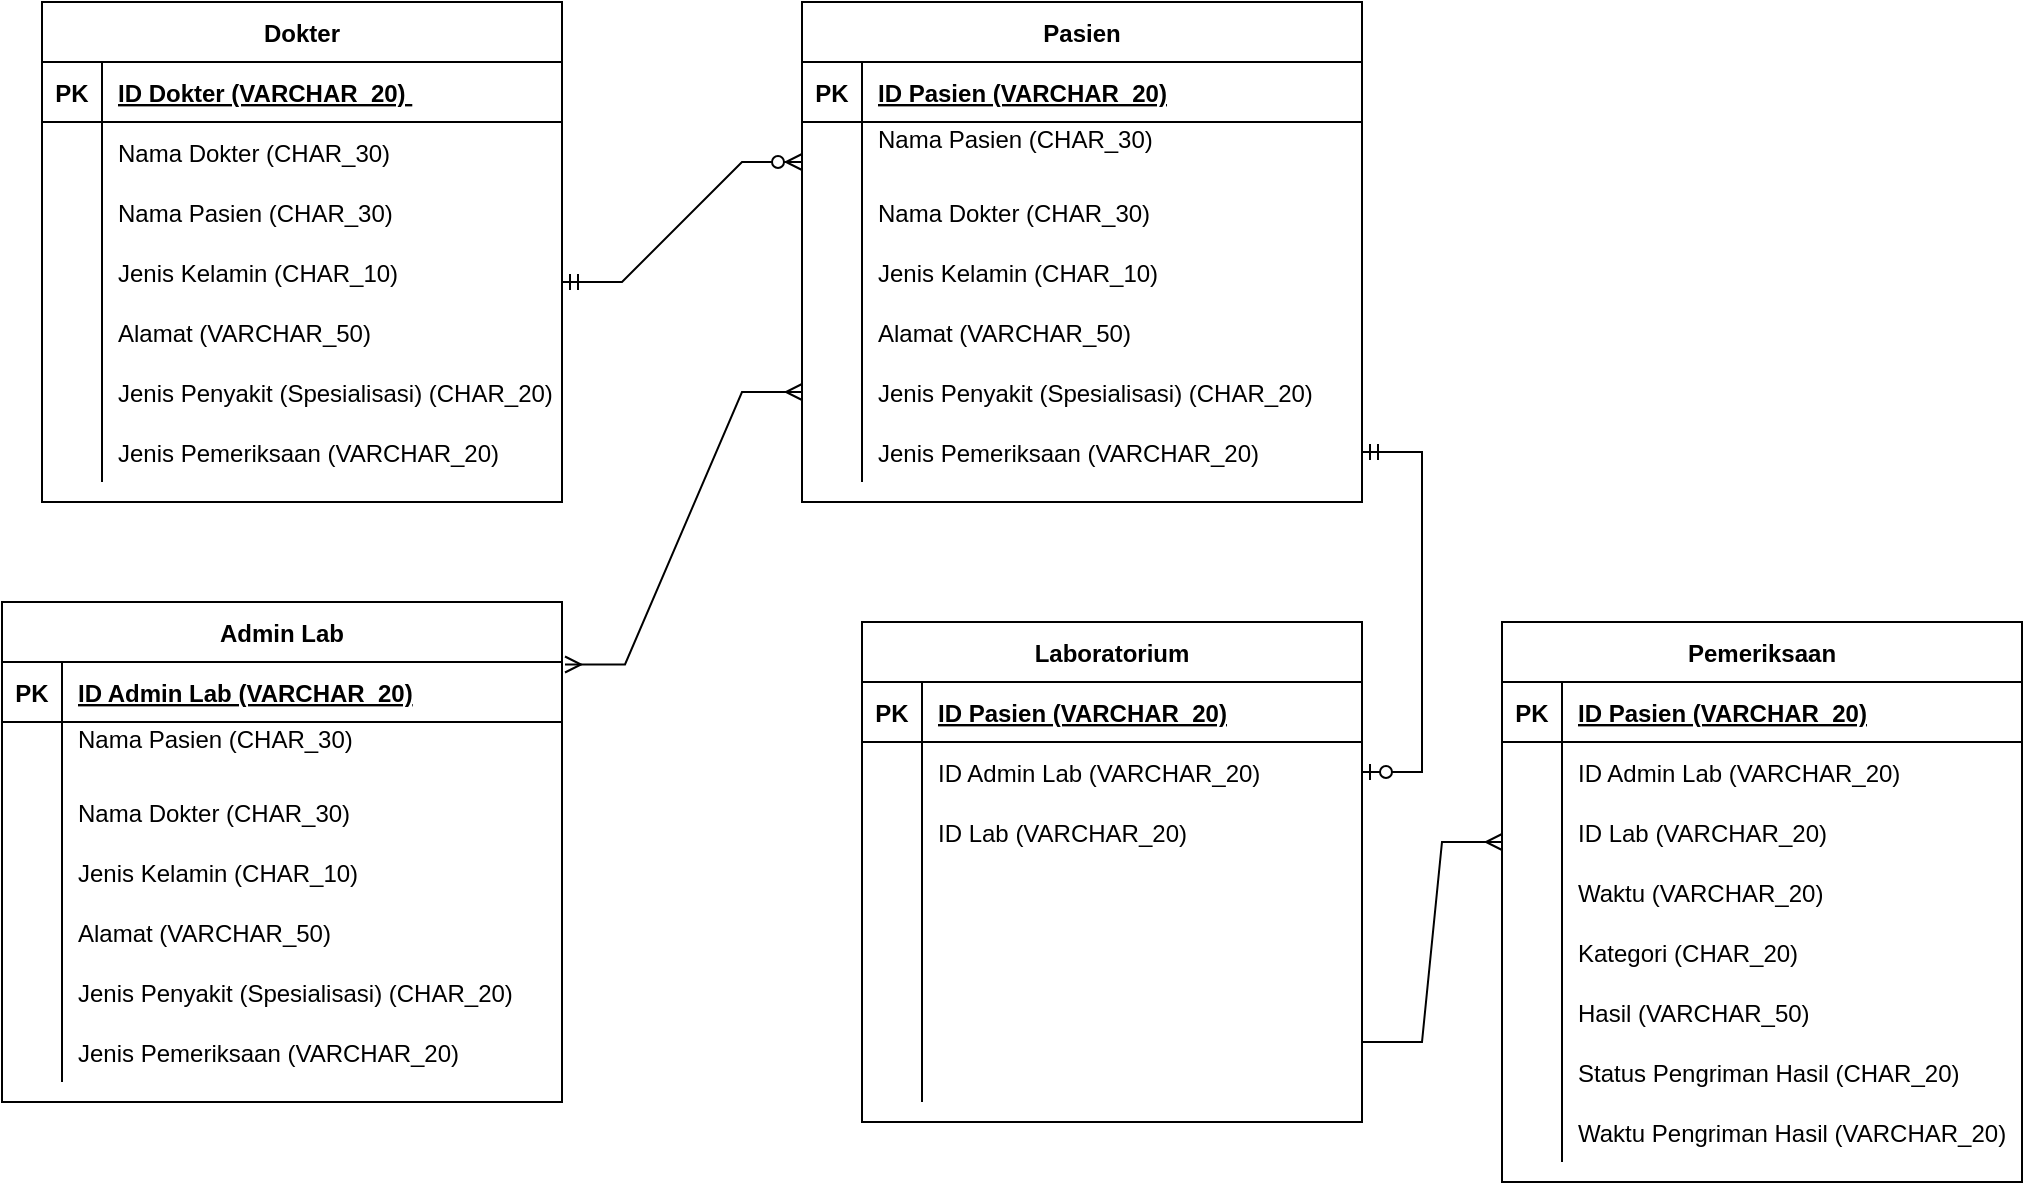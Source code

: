 <mxfile version="17.4.5" type="github">
  <diagram id="R2lEEEUBdFMjLlhIrx00" name="Page-1">
    <mxGraphModel dx="1021" dy="529" grid="1" gridSize="10" guides="1" tooltips="1" connect="1" arrows="1" fold="1" page="1" pageScale="1" pageWidth="850" pageHeight="1100" math="0" shadow="0" extFonts="Permanent Marker^https://fonts.googleapis.com/css?family=Permanent+Marker">
      <root>
        <mxCell id="0" />
        <mxCell id="1" parent="0" />
        <mxCell id="VCbBXZBnGZ6bgR9GCgT--1" value=" Pasien" style="shape=table;startSize=30;container=1;collapsible=1;childLayout=tableLayout;fixedRows=1;rowLines=0;fontStyle=1;align=center;resizeLast=1;" parent="1" vertex="1">
          <mxGeometry x="430" y="50" width="280" height="250" as="geometry" />
        </mxCell>
        <mxCell id="VCbBXZBnGZ6bgR9GCgT--2" value="" style="shape=partialRectangle;collapsible=0;dropTarget=0;pointerEvents=0;fillColor=none;points=[[0,0.5],[1,0.5]];portConstraint=eastwest;top=0;left=0;right=0;bottom=1;" parent="VCbBXZBnGZ6bgR9GCgT--1" vertex="1">
          <mxGeometry y="30" width="280" height="30" as="geometry" />
        </mxCell>
        <mxCell id="VCbBXZBnGZ6bgR9GCgT--3" value="PK" style="shape=partialRectangle;overflow=hidden;connectable=0;fillColor=none;top=0;left=0;bottom=0;right=0;fontStyle=1;" parent="VCbBXZBnGZ6bgR9GCgT--2" vertex="1">
          <mxGeometry width="30" height="30" as="geometry">
            <mxRectangle width="30" height="30" as="alternateBounds" />
          </mxGeometry>
        </mxCell>
        <mxCell id="VCbBXZBnGZ6bgR9GCgT--4" value="ID Pasien (VARCHAR_20)" style="shape=partialRectangle;overflow=hidden;connectable=0;fillColor=none;top=0;left=0;bottom=0;right=0;align=left;spacingLeft=6;fontStyle=5;" parent="VCbBXZBnGZ6bgR9GCgT--2" vertex="1">
          <mxGeometry x="30" width="250" height="30" as="geometry">
            <mxRectangle width="250" height="30" as="alternateBounds" />
          </mxGeometry>
        </mxCell>
        <mxCell id="VCbBXZBnGZ6bgR9GCgT--5" value="" style="shape=partialRectangle;collapsible=0;dropTarget=0;pointerEvents=0;fillColor=none;points=[[0,0.5],[1,0.5]];portConstraint=eastwest;top=0;left=0;right=0;bottom=0;" parent="VCbBXZBnGZ6bgR9GCgT--1" vertex="1">
          <mxGeometry y="60" width="280" height="30" as="geometry" />
        </mxCell>
        <mxCell id="VCbBXZBnGZ6bgR9GCgT--6" value="" style="shape=partialRectangle;overflow=hidden;connectable=0;fillColor=none;top=0;left=0;bottom=0;right=0;" parent="VCbBXZBnGZ6bgR9GCgT--5" vertex="1">
          <mxGeometry width="30" height="30" as="geometry">
            <mxRectangle width="30" height="30" as="alternateBounds" />
          </mxGeometry>
        </mxCell>
        <mxCell id="VCbBXZBnGZ6bgR9GCgT--7" value="Nama Pasien (CHAR_30)&#xa;  " style="shape=partialRectangle;overflow=hidden;connectable=0;fillColor=none;top=0;left=0;bottom=0;right=0;align=left;spacingLeft=6;" parent="VCbBXZBnGZ6bgR9GCgT--5" vertex="1">
          <mxGeometry x="30" width="250" height="30" as="geometry">
            <mxRectangle width="250" height="30" as="alternateBounds" />
          </mxGeometry>
        </mxCell>
        <mxCell id="VCbBXZBnGZ6bgR9GCgT--8" value="" style="shape=partialRectangle;collapsible=0;dropTarget=0;pointerEvents=0;fillColor=none;points=[[0,0.5],[1,0.5]];portConstraint=eastwest;top=0;left=0;right=0;bottom=0;" parent="VCbBXZBnGZ6bgR9GCgT--1" vertex="1">
          <mxGeometry y="90" width="280" height="30" as="geometry" />
        </mxCell>
        <mxCell id="VCbBXZBnGZ6bgR9GCgT--9" value="" style="shape=partialRectangle;overflow=hidden;connectable=0;fillColor=none;top=0;left=0;bottom=0;right=0;" parent="VCbBXZBnGZ6bgR9GCgT--8" vertex="1">
          <mxGeometry width="30" height="30" as="geometry">
            <mxRectangle width="30" height="30" as="alternateBounds" />
          </mxGeometry>
        </mxCell>
        <mxCell id="VCbBXZBnGZ6bgR9GCgT--10" value="Nama Dokter (CHAR_30)" style="shape=partialRectangle;overflow=hidden;connectable=0;fillColor=none;top=0;left=0;bottom=0;right=0;align=left;spacingLeft=6;" parent="VCbBXZBnGZ6bgR9GCgT--8" vertex="1">
          <mxGeometry x="30" width="250" height="30" as="geometry">
            <mxRectangle width="250" height="30" as="alternateBounds" />
          </mxGeometry>
        </mxCell>
        <mxCell id="VCbBXZBnGZ6bgR9GCgT--11" value="" style="shape=partialRectangle;collapsible=0;dropTarget=0;pointerEvents=0;fillColor=none;points=[[0,0.5],[1,0.5]];portConstraint=eastwest;top=0;left=0;right=0;bottom=0;" parent="VCbBXZBnGZ6bgR9GCgT--1" vertex="1">
          <mxGeometry y="120" width="280" height="30" as="geometry" />
        </mxCell>
        <mxCell id="VCbBXZBnGZ6bgR9GCgT--12" value="" style="shape=partialRectangle;overflow=hidden;connectable=0;fillColor=none;top=0;left=0;bottom=0;right=0;" parent="VCbBXZBnGZ6bgR9GCgT--11" vertex="1">
          <mxGeometry width="30" height="30" as="geometry">
            <mxRectangle width="30" height="30" as="alternateBounds" />
          </mxGeometry>
        </mxCell>
        <mxCell id="VCbBXZBnGZ6bgR9GCgT--13" value="Jenis Kelamin (CHAR_10)" style="shape=partialRectangle;overflow=hidden;connectable=0;fillColor=none;top=0;left=0;bottom=0;right=0;align=left;spacingLeft=6;" parent="VCbBXZBnGZ6bgR9GCgT--11" vertex="1">
          <mxGeometry x="30" width="250" height="30" as="geometry">
            <mxRectangle width="250" height="30" as="alternateBounds" />
          </mxGeometry>
        </mxCell>
        <mxCell id="VCbBXZBnGZ6bgR9GCgT--14" value="" style="shape=partialRectangle;collapsible=0;dropTarget=0;pointerEvents=0;fillColor=none;points=[[0,0.5],[1,0.5]];portConstraint=eastwest;top=0;left=0;right=0;bottom=0;" parent="VCbBXZBnGZ6bgR9GCgT--1" vertex="1">
          <mxGeometry y="150" width="280" height="30" as="geometry" />
        </mxCell>
        <mxCell id="VCbBXZBnGZ6bgR9GCgT--15" value="" style="shape=partialRectangle;overflow=hidden;connectable=0;fillColor=none;top=0;left=0;bottom=0;right=0;" parent="VCbBXZBnGZ6bgR9GCgT--14" vertex="1">
          <mxGeometry width="30" height="30" as="geometry">
            <mxRectangle width="30" height="30" as="alternateBounds" />
          </mxGeometry>
        </mxCell>
        <mxCell id="VCbBXZBnGZ6bgR9GCgT--16" value=" Alamat (VARCHAR_50)" style="shape=partialRectangle;overflow=hidden;connectable=0;fillColor=none;top=0;left=0;bottom=0;right=0;align=left;spacingLeft=6;" parent="VCbBXZBnGZ6bgR9GCgT--14" vertex="1">
          <mxGeometry x="30" width="250" height="30" as="geometry">
            <mxRectangle width="250" height="30" as="alternateBounds" />
          </mxGeometry>
        </mxCell>
        <mxCell id="VCbBXZBnGZ6bgR9GCgT--17" value="" style="shape=partialRectangle;collapsible=0;dropTarget=0;pointerEvents=0;fillColor=none;points=[[0,0.5],[1,0.5]];portConstraint=eastwest;top=0;left=0;right=0;bottom=0;" parent="VCbBXZBnGZ6bgR9GCgT--1" vertex="1">
          <mxGeometry y="180" width="280" height="30" as="geometry" />
        </mxCell>
        <mxCell id="VCbBXZBnGZ6bgR9GCgT--18" value="" style="shape=partialRectangle;overflow=hidden;connectable=0;fillColor=none;top=0;left=0;bottom=0;right=0;" parent="VCbBXZBnGZ6bgR9GCgT--17" vertex="1">
          <mxGeometry width="30" height="30" as="geometry">
            <mxRectangle width="30" height="30" as="alternateBounds" />
          </mxGeometry>
        </mxCell>
        <mxCell id="VCbBXZBnGZ6bgR9GCgT--19" value="Jenis Penyakit (Spesialisasi) (CHAR_20)" style="shape=partialRectangle;overflow=hidden;connectable=0;fillColor=none;top=0;left=0;bottom=0;right=0;align=left;spacingLeft=6;" parent="VCbBXZBnGZ6bgR9GCgT--17" vertex="1">
          <mxGeometry x="30" width="250" height="30" as="geometry">
            <mxRectangle width="250" height="30" as="alternateBounds" />
          </mxGeometry>
        </mxCell>
        <mxCell id="VCbBXZBnGZ6bgR9GCgT--20" value="" style="shape=partialRectangle;collapsible=0;dropTarget=0;pointerEvents=0;fillColor=none;points=[[0,0.5],[1,0.5]];portConstraint=eastwest;top=0;left=0;right=0;bottom=0;" parent="VCbBXZBnGZ6bgR9GCgT--1" vertex="1">
          <mxGeometry y="210" width="280" height="30" as="geometry" />
        </mxCell>
        <mxCell id="VCbBXZBnGZ6bgR9GCgT--21" value="" style="shape=partialRectangle;overflow=hidden;connectable=0;fillColor=none;top=0;left=0;bottom=0;right=0;" parent="VCbBXZBnGZ6bgR9GCgT--20" vertex="1">
          <mxGeometry width="30" height="30" as="geometry">
            <mxRectangle width="30" height="30" as="alternateBounds" />
          </mxGeometry>
        </mxCell>
        <mxCell id="VCbBXZBnGZ6bgR9GCgT--22" value="Jenis Pemeriksaan (VARCHAR_20)" style="shape=partialRectangle;overflow=hidden;connectable=0;fillColor=none;top=0;left=0;bottom=0;right=0;align=left;spacingLeft=6;" parent="VCbBXZBnGZ6bgR9GCgT--20" vertex="1">
          <mxGeometry x="30" width="250" height="30" as="geometry">
            <mxRectangle width="250" height="30" as="alternateBounds" />
          </mxGeometry>
        </mxCell>
        <mxCell id="VCbBXZBnGZ6bgR9GCgT--23" value=" Laboratorium" style="shape=table;startSize=30;container=1;collapsible=1;childLayout=tableLayout;fixedRows=1;rowLines=0;fontStyle=1;align=center;resizeLast=1;" parent="1" vertex="1">
          <mxGeometry x="460" y="360" width="250" height="250" as="geometry" />
        </mxCell>
        <mxCell id="VCbBXZBnGZ6bgR9GCgT--24" value="" style="shape=partialRectangle;collapsible=0;dropTarget=0;pointerEvents=0;fillColor=none;points=[[0,0.5],[1,0.5]];portConstraint=eastwest;top=0;left=0;right=0;bottom=1;" parent="VCbBXZBnGZ6bgR9GCgT--23" vertex="1">
          <mxGeometry y="30" width="250" height="30" as="geometry" />
        </mxCell>
        <mxCell id="VCbBXZBnGZ6bgR9GCgT--25" value="PK" style="shape=partialRectangle;overflow=hidden;connectable=0;fillColor=none;top=0;left=0;bottom=0;right=0;fontStyle=1;" parent="VCbBXZBnGZ6bgR9GCgT--24" vertex="1">
          <mxGeometry width="30" height="30" as="geometry">
            <mxRectangle width="30" height="30" as="alternateBounds" />
          </mxGeometry>
        </mxCell>
        <mxCell id="VCbBXZBnGZ6bgR9GCgT--26" value="ID Pasien (VARCHAR_20)" style="shape=partialRectangle;overflow=hidden;connectable=0;fillColor=none;top=0;left=0;bottom=0;right=0;align=left;spacingLeft=6;fontStyle=5;" parent="VCbBXZBnGZ6bgR9GCgT--24" vertex="1">
          <mxGeometry x="30" width="220" height="30" as="geometry">
            <mxRectangle width="220" height="30" as="alternateBounds" />
          </mxGeometry>
        </mxCell>
        <mxCell id="VCbBXZBnGZ6bgR9GCgT--27" value="" style="shape=partialRectangle;collapsible=0;dropTarget=0;pointerEvents=0;fillColor=none;points=[[0,0.5],[1,0.5]];portConstraint=eastwest;top=0;left=0;right=0;bottom=0;" parent="VCbBXZBnGZ6bgR9GCgT--23" vertex="1">
          <mxGeometry y="60" width="250" height="30" as="geometry" />
        </mxCell>
        <mxCell id="VCbBXZBnGZ6bgR9GCgT--28" value="" style="shape=partialRectangle;overflow=hidden;connectable=0;fillColor=none;top=0;left=0;bottom=0;right=0;" parent="VCbBXZBnGZ6bgR9GCgT--27" vertex="1">
          <mxGeometry width="30" height="30" as="geometry">
            <mxRectangle width="30" height="30" as="alternateBounds" />
          </mxGeometry>
        </mxCell>
        <mxCell id="VCbBXZBnGZ6bgR9GCgT--29" value="ID Admin Lab (VARCHAR_20)" style="shape=partialRectangle;overflow=hidden;connectable=0;fillColor=none;top=0;left=0;bottom=0;right=0;align=left;spacingLeft=6;" parent="VCbBXZBnGZ6bgR9GCgT--27" vertex="1">
          <mxGeometry x="30" width="220" height="30" as="geometry">
            <mxRectangle width="220" height="30" as="alternateBounds" />
          </mxGeometry>
        </mxCell>
        <mxCell id="VCbBXZBnGZ6bgR9GCgT--30" value="" style="shape=partialRectangle;collapsible=0;dropTarget=0;pointerEvents=0;fillColor=none;points=[[0,0.5],[1,0.5]];portConstraint=eastwest;top=0;left=0;right=0;bottom=0;" parent="VCbBXZBnGZ6bgR9GCgT--23" vertex="1">
          <mxGeometry y="90" width="250" height="30" as="geometry" />
        </mxCell>
        <mxCell id="VCbBXZBnGZ6bgR9GCgT--31" value="" style="shape=partialRectangle;overflow=hidden;connectable=0;fillColor=none;top=0;left=0;bottom=0;right=0;" parent="VCbBXZBnGZ6bgR9GCgT--30" vertex="1">
          <mxGeometry width="30" height="30" as="geometry">
            <mxRectangle width="30" height="30" as="alternateBounds" />
          </mxGeometry>
        </mxCell>
        <mxCell id="VCbBXZBnGZ6bgR9GCgT--32" value="ID Lab (VARCHAR_20)" style="shape=partialRectangle;overflow=hidden;connectable=0;fillColor=none;top=0;left=0;bottom=0;right=0;align=left;spacingLeft=6;" parent="VCbBXZBnGZ6bgR9GCgT--30" vertex="1">
          <mxGeometry x="30" width="220" height="30" as="geometry">
            <mxRectangle width="220" height="30" as="alternateBounds" />
          </mxGeometry>
        </mxCell>
        <mxCell id="VCbBXZBnGZ6bgR9GCgT--33" value="" style="shape=partialRectangle;collapsible=0;dropTarget=0;pointerEvents=0;fillColor=none;points=[[0,0.5],[1,0.5]];portConstraint=eastwest;top=0;left=0;right=0;bottom=0;" parent="VCbBXZBnGZ6bgR9GCgT--23" vertex="1">
          <mxGeometry y="120" width="250" height="30" as="geometry" />
        </mxCell>
        <mxCell id="VCbBXZBnGZ6bgR9GCgT--34" value="" style="shape=partialRectangle;overflow=hidden;connectable=0;fillColor=none;top=0;left=0;bottom=0;right=0;" parent="VCbBXZBnGZ6bgR9GCgT--33" vertex="1">
          <mxGeometry width="30" height="30" as="geometry">
            <mxRectangle width="30" height="30" as="alternateBounds" />
          </mxGeometry>
        </mxCell>
        <mxCell id="VCbBXZBnGZ6bgR9GCgT--35" value="" style="shape=partialRectangle;overflow=hidden;connectable=0;fillColor=none;top=0;left=0;bottom=0;right=0;align=left;spacingLeft=6;" parent="VCbBXZBnGZ6bgR9GCgT--33" vertex="1">
          <mxGeometry x="30" width="220" height="30" as="geometry">
            <mxRectangle width="220" height="30" as="alternateBounds" />
          </mxGeometry>
        </mxCell>
        <mxCell id="VCbBXZBnGZ6bgR9GCgT--36" value="" style="shape=partialRectangle;collapsible=0;dropTarget=0;pointerEvents=0;fillColor=none;points=[[0,0.5],[1,0.5]];portConstraint=eastwest;top=0;left=0;right=0;bottom=0;" parent="VCbBXZBnGZ6bgR9GCgT--23" vertex="1">
          <mxGeometry y="150" width="250" height="30" as="geometry" />
        </mxCell>
        <mxCell id="VCbBXZBnGZ6bgR9GCgT--37" value="" style="shape=partialRectangle;overflow=hidden;connectable=0;fillColor=none;top=0;left=0;bottom=0;right=0;" parent="VCbBXZBnGZ6bgR9GCgT--36" vertex="1">
          <mxGeometry width="30" height="30" as="geometry">
            <mxRectangle width="30" height="30" as="alternateBounds" />
          </mxGeometry>
        </mxCell>
        <mxCell id="VCbBXZBnGZ6bgR9GCgT--38" value="" style="shape=partialRectangle;overflow=hidden;connectable=0;fillColor=none;top=0;left=0;bottom=0;right=0;align=left;spacingLeft=6;" parent="VCbBXZBnGZ6bgR9GCgT--36" vertex="1">
          <mxGeometry x="30" width="220" height="30" as="geometry">
            <mxRectangle width="220" height="30" as="alternateBounds" />
          </mxGeometry>
        </mxCell>
        <mxCell id="VCbBXZBnGZ6bgR9GCgT--39" value="" style="shape=partialRectangle;collapsible=0;dropTarget=0;pointerEvents=0;fillColor=none;points=[[0,0.5],[1,0.5]];portConstraint=eastwest;top=0;left=0;right=0;bottom=0;" parent="VCbBXZBnGZ6bgR9GCgT--23" vertex="1">
          <mxGeometry y="180" width="250" height="30" as="geometry" />
        </mxCell>
        <mxCell id="VCbBXZBnGZ6bgR9GCgT--40" value="" style="shape=partialRectangle;overflow=hidden;connectable=0;fillColor=none;top=0;left=0;bottom=0;right=0;" parent="VCbBXZBnGZ6bgR9GCgT--39" vertex="1">
          <mxGeometry width="30" height="30" as="geometry">
            <mxRectangle width="30" height="30" as="alternateBounds" />
          </mxGeometry>
        </mxCell>
        <mxCell id="VCbBXZBnGZ6bgR9GCgT--41" value="" style="shape=partialRectangle;overflow=hidden;connectable=0;fillColor=none;top=0;left=0;bottom=0;right=0;align=left;spacingLeft=6;" parent="VCbBXZBnGZ6bgR9GCgT--39" vertex="1">
          <mxGeometry x="30" width="220" height="30" as="geometry">
            <mxRectangle width="220" height="30" as="alternateBounds" />
          </mxGeometry>
        </mxCell>
        <mxCell id="VCbBXZBnGZ6bgR9GCgT--42" value="" style="shape=partialRectangle;collapsible=0;dropTarget=0;pointerEvents=0;fillColor=none;points=[[0,0.5],[1,0.5]];portConstraint=eastwest;top=0;left=0;right=0;bottom=0;" parent="VCbBXZBnGZ6bgR9GCgT--23" vertex="1">
          <mxGeometry y="210" width="250" height="30" as="geometry" />
        </mxCell>
        <mxCell id="VCbBXZBnGZ6bgR9GCgT--43" value="" style="shape=partialRectangle;overflow=hidden;connectable=0;fillColor=none;top=0;left=0;bottom=0;right=0;" parent="VCbBXZBnGZ6bgR9GCgT--42" vertex="1">
          <mxGeometry width="30" height="30" as="geometry">
            <mxRectangle width="30" height="30" as="alternateBounds" />
          </mxGeometry>
        </mxCell>
        <mxCell id="VCbBXZBnGZ6bgR9GCgT--44" value="" style="shape=partialRectangle;overflow=hidden;connectable=0;fillColor=none;top=0;left=0;bottom=0;right=0;align=left;spacingLeft=6;" parent="VCbBXZBnGZ6bgR9GCgT--42" vertex="1">
          <mxGeometry x="30" width="220" height="30" as="geometry">
            <mxRectangle width="220" height="30" as="alternateBounds" />
          </mxGeometry>
        </mxCell>
        <mxCell id="VCbBXZBnGZ6bgR9GCgT--45" value="Dokter" style="shape=table;startSize=30;container=1;collapsible=1;childLayout=tableLayout;fixedRows=1;rowLines=0;fontStyle=1;align=center;resizeLast=1;" parent="1" vertex="1">
          <mxGeometry x="50" y="50" width="260" height="250" as="geometry" />
        </mxCell>
        <mxCell id="VCbBXZBnGZ6bgR9GCgT--46" value="" style="shape=partialRectangle;collapsible=0;dropTarget=0;pointerEvents=0;fillColor=none;points=[[0,0.5],[1,0.5]];portConstraint=eastwest;top=0;left=0;right=0;bottom=1;" parent="VCbBXZBnGZ6bgR9GCgT--45" vertex="1">
          <mxGeometry y="30" width="260" height="30" as="geometry" />
        </mxCell>
        <mxCell id="VCbBXZBnGZ6bgR9GCgT--47" value="PK" style="shape=partialRectangle;overflow=hidden;connectable=0;fillColor=none;top=0;left=0;bottom=0;right=0;fontStyle=1;" parent="VCbBXZBnGZ6bgR9GCgT--46" vertex="1">
          <mxGeometry width="30" height="30" as="geometry">
            <mxRectangle width="30" height="30" as="alternateBounds" />
          </mxGeometry>
        </mxCell>
        <mxCell id="VCbBXZBnGZ6bgR9GCgT--48" value="ID Dokter (VARCHAR_20) " style="shape=partialRectangle;overflow=hidden;connectable=0;fillColor=none;top=0;left=0;bottom=0;right=0;align=left;spacingLeft=6;fontStyle=5;" parent="VCbBXZBnGZ6bgR9GCgT--46" vertex="1">
          <mxGeometry x="30" width="230" height="30" as="geometry">
            <mxRectangle width="230" height="30" as="alternateBounds" />
          </mxGeometry>
        </mxCell>
        <mxCell id="VCbBXZBnGZ6bgR9GCgT--49" value="" style="shape=partialRectangle;collapsible=0;dropTarget=0;pointerEvents=0;fillColor=none;points=[[0,0.5],[1,0.5]];portConstraint=eastwest;top=0;left=0;right=0;bottom=0;" parent="VCbBXZBnGZ6bgR9GCgT--45" vertex="1">
          <mxGeometry y="60" width="260" height="30" as="geometry" />
        </mxCell>
        <mxCell id="VCbBXZBnGZ6bgR9GCgT--50" value="" style="shape=partialRectangle;overflow=hidden;connectable=0;fillColor=none;top=0;left=0;bottom=0;right=0;" parent="VCbBXZBnGZ6bgR9GCgT--49" vertex="1">
          <mxGeometry width="30" height="30" as="geometry">
            <mxRectangle width="30" height="30" as="alternateBounds" />
          </mxGeometry>
        </mxCell>
        <mxCell id="VCbBXZBnGZ6bgR9GCgT--51" value="Nama Dokter (CHAR_30)" style="shape=partialRectangle;overflow=hidden;connectable=0;fillColor=none;top=0;left=0;bottom=0;right=0;align=left;spacingLeft=6;" parent="VCbBXZBnGZ6bgR9GCgT--49" vertex="1">
          <mxGeometry x="30" width="230" height="30" as="geometry">
            <mxRectangle width="230" height="30" as="alternateBounds" />
          </mxGeometry>
        </mxCell>
        <mxCell id="VCbBXZBnGZ6bgR9GCgT--52" value="" style="shape=partialRectangle;collapsible=0;dropTarget=0;pointerEvents=0;fillColor=none;points=[[0,0.5],[1,0.5]];portConstraint=eastwest;top=0;left=0;right=0;bottom=0;" parent="VCbBXZBnGZ6bgR9GCgT--45" vertex="1">
          <mxGeometry y="90" width="260" height="30" as="geometry" />
        </mxCell>
        <mxCell id="VCbBXZBnGZ6bgR9GCgT--53" value="" style="shape=partialRectangle;overflow=hidden;connectable=0;fillColor=none;top=0;left=0;bottom=0;right=0;" parent="VCbBXZBnGZ6bgR9GCgT--52" vertex="1">
          <mxGeometry width="30" height="30" as="geometry">
            <mxRectangle width="30" height="30" as="alternateBounds" />
          </mxGeometry>
        </mxCell>
        <mxCell id="VCbBXZBnGZ6bgR9GCgT--54" value="Nama Pasien (CHAR_30)" style="shape=partialRectangle;overflow=hidden;connectable=0;fillColor=none;top=0;left=0;bottom=0;right=0;align=left;spacingLeft=6;" parent="VCbBXZBnGZ6bgR9GCgT--52" vertex="1">
          <mxGeometry x="30" width="230" height="30" as="geometry">
            <mxRectangle width="230" height="30" as="alternateBounds" />
          </mxGeometry>
        </mxCell>
        <mxCell id="VCbBXZBnGZ6bgR9GCgT--55" value="" style="shape=partialRectangle;collapsible=0;dropTarget=0;pointerEvents=0;fillColor=none;points=[[0,0.5],[1,0.5]];portConstraint=eastwest;top=0;left=0;right=0;bottom=0;" parent="VCbBXZBnGZ6bgR9GCgT--45" vertex="1">
          <mxGeometry y="120" width="260" height="30" as="geometry" />
        </mxCell>
        <mxCell id="VCbBXZBnGZ6bgR9GCgT--56" value="" style="shape=partialRectangle;overflow=hidden;connectable=0;fillColor=none;top=0;left=0;bottom=0;right=0;" parent="VCbBXZBnGZ6bgR9GCgT--55" vertex="1">
          <mxGeometry width="30" height="30" as="geometry">
            <mxRectangle width="30" height="30" as="alternateBounds" />
          </mxGeometry>
        </mxCell>
        <mxCell id="VCbBXZBnGZ6bgR9GCgT--57" value="Jenis Kelamin (CHAR_10)" style="shape=partialRectangle;overflow=hidden;connectable=0;fillColor=none;top=0;left=0;bottom=0;right=0;align=left;spacingLeft=6;" parent="VCbBXZBnGZ6bgR9GCgT--55" vertex="1">
          <mxGeometry x="30" width="230" height="30" as="geometry">
            <mxRectangle width="230" height="30" as="alternateBounds" />
          </mxGeometry>
        </mxCell>
        <mxCell id="VCbBXZBnGZ6bgR9GCgT--58" value="" style="shape=partialRectangle;collapsible=0;dropTarget=0;pointerEvents=0;fillColor=none;points=[[0,0.5],[1,0.5]];portConstraint=eastwest;top=0;left=0;right=0;bottom=0;" parent="VCbBXZBnGZ6bgR9GCgT--45" vertex="1">
          <mxGeometry y="150" width="260" height="30" as="geometry" />
        </mxCell>
        <mxCell id="VCbBXZBnGZ6bgR9GCgT--59" value="" style="shape=partialRectangle;overflow=hidden;connectable=0;fillColor=none;top=0;left=0;bottom=0;right=0;" parent="VCbBXZBnGZ6bgR9GCgT--58" vertex="1">
          <mxGeometry width="30" height="30" as="geometry">
            <mxRectangle width="30" height="30" as="alternateBounds" />
          </mxGeometry>
        </mxCell>
        <mxCell id="VCbBXZBnGZ6bgR9GCgT--60" value=" Alamat (VARCHAR_50)" style="shape=partialRectangle;overflow=hidden;connectable=0;fillColor=none;top=0;left=0;bottom=0;right=0;align=left;spacingLeft=6;" parent="VCbBXZBnGZ6bgR9GCgT--58" vertex="1">
          <mxGeometry x="30" width="230" height="30" as="geometry">
            <mxRectangle width="230" height="30" as="alternateBounds" />
          </mxGeometry>
        </mxCell>
        <mxCell id="VCbBXZBnGZ6bgR9GCgT--61" value="" style="shape=partialRectangle;collapsible=0;dropTarget=0;pointerEvents=0;fillColor=none;points=[[0,0.5],[1,0.5]];portConstraint=eastwest;top=0;left=0;right=0;bottom=0;" parent="VCbBXZBnGZ6bgR9GCgT--45" vertex="1">
          <mxGeometry y="180" width="260" height="30" as="geometry" />
        </mxCell>
        <mxCell id="VCbBXZBnGZ6bgR9GCgT--62" value="" style="shape=partialRectangle;overflow=hidden;connectable=0;fillColor=none;top=0;left=0;bottom=0;right=0;" parent="VCbBXZBnGZ6bgR9GCgT--61" vertex="1">
          <mxGeometry width="30" height="30" as="geometry">
            <mxRectangle width="30" height="30" as="alternateBounds" />
          </mxGeometry>
        </mxCell>
        <mxCell id="VCbBXZBnGZ6bgR9GCgT--63" value=" Jenis Penyakit (Spesialisasi) (CHAR_20)" style="shape=partialRectangle;overflow=hidden;connectable=0;fillColor=none;top=0;left=0;bottom=0;right=0;align=left;spacingLeft=6;" parent="VCbBXZBnGZ6bgR9GCgT--61" vertex="1">
          <mxGeometry x="30" width="230" height="30" as="geometry">
            <mxRectangle width="230" height="30" as="alternateBounds" />
          </mxGeometry>
        </mxCell>
        <mxCell id="VCbBXZBnGZ6bgR9GCgT--64" value="" style="shape=partialRectangle;collapsible=0;dropTarget=0;pointerEvents=0;fillColor=none;points=[[0,0.5],[1,0.5]];portConstraint=eastwest;top=0;left=0;right=0;bottom=0;" parent="VCbBXZBnGZ6bgR9GCgT--45" vertex="1">
          <mxGeometry y="210" width="260" height="30" as="geometry" />
        </mxCell>
        <mxCell id="VCbBXZBnGZ6bgR9GCgT--65" value="" style="shape=partialRectangle;overflow=hidden;connectable=0;fillColor=none;top=0;left=0;bottom=0;right=0;" parent="VCbBXZBnGZ6bgR9GCgT--64" vertex="1">
          <mxGeometry width="30" height="30" as="geometry">
            <mxRectangle width="30" height="30" as="alternateBounds" />
          </mxGeometry>
        </mxCell>
        <mxCell id="VCbBXZBnGZ6bgR9GCgT--66" value="Jenis Pemeriksaan (VARCHAR_20)" style="shape=partialRectangle;overflow=hidden;connectable=0;fillColor=none;top=0;left=0;bottom=0;right=0;align=left;spacingLeft=6;" parent="VCbBXZBnGZ6bgR9GCgT--64" vertex="1">
          <mxGeometry x="30" width="230" height="30" as="geometry">
            <mxRectangle width="230" height="30" as="alternateBounds" />
          </mxGeometry>
        </mxCell>
        <mxCell id="VCbBXZBnGZ6bgR9GCgT--89" value="Pemeriksaan" style="shape=table;startSize=30;container=1;collapsible=1;childLayout=tableLayout;fixedRows=1;rowLines=0;fontStyle=1;align=center;resizeLast=1;" parent="1" vertex="1">
          <mxGeometry x="780" y="360" width="260" height="280" as="geometry" />
        </mxCell>
        <mxCell id="VCbBXZBnGZ6bgR9GCgT--90" value="" style="shape=partialRectangle;collapsible=0;dropTarget=0;pointerEvents=0;fillColor=none;points=[[0,0.5],[1,0.5]];portConstraint=eastwest;top=0;left=0;right=0;bottom=1;" parent="VCbBXZBnGZ6bgR9GCgT--89" vertex="1">
          <mxGeometry y="30" width="260" height="30" as="geometry" />
        </mxCell>
        <mxCell id="VCbBXZBnGZ6bgR9GCgT--91" value="PK" style="shape=partialRectangle;overflow=hidden;connectable=0;fillColor=none;top=0;left=0;bottom=0;right=0;fontStyle=1;" parent="VCbBXZBnGZ6bgR9GCgT--90" vertex="1">
          <mxGeometry width="30" height="30" as="geometry">
            <mxRectangle width="30" height="30" as="alternateBounds" />
          </mxGeometry>
        </mxCell>
        <mxCell id="VCbBXZBnGZ6bgR9GCgT--92" value="ID Pasien (VARCHAR_20)" style="shape=partialRectangle;overflow=hidden;connectable=0;fillColor=none;top=0;left=0;bottom=0;right=0;align=left;spacingLeft=6;fontStyle=5;" parent="VCbBXZBnGZ6bgR9GCgT--90" vertex="1">
          <mxGeometry x="30" width="230" height="30" as="geometry">
            <mxRectangle width="230" height="30" as="alternateBounds" />
          </mxGeometry>
        </mxCell>
        <mxCell id="VCbBXZBnGZ6bgR9GCgT--93" value="" style="shape=partialRectangle;collapsible=0;dropTarget=0;pointerEvents=0;fillColor=none;points=[[0,0.5],[1,0.5]];portConstraint=eastwest;top=0;left=0;right=0;bottom=0;" parent="VCbBXZBnGZ6bgR9GCgT--89" vertex="1">
          <mxGeometry y="60" width="260" height="30" as="geometry" />
        </mxCell>
        <mxCell id="VCbBXZBnGZ6bgR9GCgT--94" value="" style="shape=partialRectangle;overflow=hidden;connectable=0;fillColor=none;top=0;left=0;bottom=0;right=0;" parent="VCbBXZBnGZ6bgR9GCgT--93" vertex="1">
          <mxGeometry width="30" height="30" as="geometry">
            <mxRectangle width="30" height="30" as="alternateBounds" />
          </mxGeometry>
        </mxCell>
        <mxCell id="VCbBXZBnGZ6bgR9GCgT--95" value="ID Admin Lab (VARCHAR_20)" style="shape=partialRectangle;overflow=hidden;connectable=0;fillColor=none;top=0;left=0;bottom=0;right=0;align=left;spacingLeft=6;" parent="VCbBXZBnGZ6bgR9GCgT--93" vertex="1">
          <mxGeometry x="30" width="230" height="30" as="geometry">
            <mxRectangle width="230" height="30" as="alternateBounds" />
          </mxGeometry>
        </mxCell>
        <mxCell id="VCbBXZBnGZ6bgR9GCgT--96" value="" style="shape=partialRectangle;collapsible=0;dropTarget=0;pointerEvents=0;fillColor=none;points=[[0,0.5],[1,0.5]];portConstraint=eastwest;top=0;left=0;right=0;bottom=0;" parent="VCbBXZBnGZ6bgR9GCgT--89" vertex="1">
          <mxGeometry y="90" width="260" height="30" as="geometry" />
        </mxCell>
        <mxCell id="VCbBXZBnGZ6bgR9GCgT--97" value="" style="shape=partialRectangle;overflow=hidden;connectable=0;fillColor=none;top=0;left=0;bottom=0;right=0;" parent="VCbBXZBnGZ6bgR9GCgT--96" vertex="1">
          <mxGeometry width="30" height="30" as="geometry">
            <mxRectangle width="30" height="30" as="alternateBounds" />
          </mxGeometry>
        </mxCell>
        <mxCell id="VCbBXZBnGZ6bgR9GCgT--98" value="ID Lab (VARCHAR_20)" style="shape=partialRectangle;overflow=hidden;connectable=0;fillColor=none;top=0;left=0;bottom=0;right=0;align=left;spacingLeft=6;" parent="VCbBXZBnGZ6bgR9GCgT--96" vertex="1">
          <mxGeometry x="30" width="230" height="30" as="geometry">
            <mxRectangle width="230" height="30" as="alternateBounds" />
          </mxGeometry>
        </mxCell>
        <mxCell id="VCbBXZBnGZ6bgR9GCgT--99" value="" style="shape=partialRectangle;collapsible=0;dropTarget=0;pointerEvents=0;fillColor=none;points=[[0,0.5],[1,0.5]];portConstraint=eastwest;top=0;left=0;right=0;bottom=0;" parent="VCbBXZBnGZ6bgR9GCgT--89" vertex="1">
          <mxGeometry y="120" width="260" height="30" as="geometry" />
        </mxCell>
        <mxCell id="VCbBXZBnGZ6bgR9GCgT--100" value="" style="shape=partialRectangle;overflow=hidden;connectable=0;fillColor=none;top=0;left=0;bottom=0;right=0;" parent="VCbBXZBnGZ6bgR9GCgT--99" vertex="1">
          <mxGeometry width="30" height="30" as="geometry">
            <mxRectangle width="30" height="30" as="alternateBounds" />
          </mxGeometry>
        </mxCell>
        <mxCell id="VCbBXZBnGZ6bgR9GCgT--101" value="Waktu (VARCHAR_20)" style="shape=partialRectangle;overflow=hidden;connectable=0;fillColor=none;top=0;left=0;bottom=0;right=0;align=left;spacingLeft=6;" parent="VCbBXZBnGZ6bgR9GCgT--99" vertex="1">
          <mxGeometry x="30" width="230" height="30" as="geometry">
            <mxRectangle width="230" height="30" as="alternateBounds" />
          </mxGeometry>
        </mxCell>
        <mxCell id="VCbBXZBnGZ6bgR9GCgT--102" value="" style="shape=partialRectangle;collapsible=0;dropTarget=0;pointerEvents=0;fillColor=none;points=[[0,0.5],[1,0.5]];portConstraint=eastwest;top=0;left=0;right=0;bottom=0;" parent="VCbBXZBnGZ6bgR9GCgT--89" vertex="1">
          <mxGeometry y="150" width="260" height="30" as="geometry" />
        </mxCell>
        <mxCell id="VCbBXZBnGZ6bgR9GCgT--103" value="" style="shape=partialRectangle;overflow=hidden;connectable=0;fillColor=none;top=0;left=0;bottom=0;right=0;" parent="VCbBXZBnGZ6bgR9GCgT--102" vertex="1">
          <mxGeometry width="30" height="30" as="geometry">
            <mxRectangle width="30" height="30" as="alternateBounds" />
          </mxGeometry>
        </mxCell>
        <mxCell id="VCbBXZBnGZ6bgR9GCgT--104" value="Kategori (CHAR_20)" style="shape=partialRectangle;overflow=hidden;connectable=0;fillColor=none;top=0;left=0;bottom=0;right=0;align=left;spacingLeft=6;" parent="VCbBXZBnGZ6bgR9GCgT--102" vertex="1">
          <mxGeometry x="30" width="230" height="30" as="geometry">
            <mxRectangle width="230" height="30" as="alternateBounds" />
          </mxGeometry>
        </mxCell>
        <mxCell id="VCbBXZBnGZ6bgR9GCgT--105" value="" style="shape=partialRectangle;collapsible=0;dropTarget=0;pointerEvents=0;fillColor=none;points=[[0,0.5],[1,0.5]];portConstraint=eastwest;top=0;left=0;right=0;bottom=0;" parent="VCbBXZBnGZ6bgR9GCgT--89" vertex="1">
          <mxGeometry y="180" width="260" height="30" as="geometry" />
        </mxCell>
        <mxCell id="VCbBXZBnGZ6bgR9GCgT--106" value="" style="shape=partialRectangle;overflow=hidden;connectable=0;fillColor=none;top=0;left=0;bottom=0;right=0;" parent="VCbBXZBnGZ6bgR9GCgT--105" vertex="1">
          <mxGeometry width="30" height="30" as="geometry">
            <mxRectangle width="30" height="30" as="alternateBounds" />
          </mxGeometry>
        </mxCell>
        <mxCell id="VCbBXZBnGZ6bgR9GCgT--107" value="Hasil (VARCHAR_50)" style="shape=partialRectangle;overflow=hidden;connectable=0;fillColor=none;top=0;left=0;bottom=0;right=0;align=left;spacingLeft=6;" parent="VCbBXZBnGZ6bgR9GCgT--105" vertex="1">
          <mxGeometry x="30" width="230" height="30" as="geometry">
            <mxRectangle width="230" height="30" as="alternateBounds" />
          </mxGeometry>
        </mxCell>
        <mxCell id="VCbBXZBnGZ6bgR9GCgT--108" value="" style="shape=partialRectangle;collapsible=0;dropTarget=0;pointerEvents=0;fillColor=none;points=[[0,0.5],[1,0.5]];portConstraint=eastwest;top=0;left=0;right=0;bottom=0;" parent="VCbBXZBnGZ6bgR9GCgT--89" vertex="1">
          <mxGeometry y="210" width="260" height="30" as="geometry" />
        </mxCell>
        <mxCell id="VCbBXZBnGZ6bgR9GCgT--109" value="" style="shape=partialRectangle;overflow=hidden;connectable=0;fillColor=none;top=0;left=0;bottom=0;right=0;" parent="VCbBXZBnGZ6bgR9GCgT--108" vertex="1">
          <mxGeometry width="30" height="30" as="geometry">
            <mxRectangle width="30" height="30" as="alternateBounds" />
          </mxGeometry>
        </mxCell>
        <mxCell id="VCbBXZBnGZ6bgR9GCgT--110" value="Status Pengriman Hasil (CHAR_20)" style="shape=partialRectangle;overflow=hidden;connectable=0;fillColor=none;top=0;left=0;bottom=0;right=0;align=left;spacingLeft=6;" parent="VCbBXZBnGZ6bgR9GCgT--108" vertex="1">
          <mxGeometry x="30" width="230" height="30" as="geometry">
            <mxRectangle width="230" height="30" as="alternateBounds" />
          </mxGeometry>
        </mxCell>
        <mxCell id="VCbBXZBnGZ6bgR9GCgT--111" value="" style="shape=partialRectangle;collapsible=0;dropTarget=0;pointerEvents=0;fillColor=none;points=[[0,0.5],[1,0.5]];portConstraint=eastwest;top=0;left=0;right=0;bottom=0;" parent="VCbBXZBnGZ6bgR9GCgT--89" vertex="1">
          <mxGeometry y="240" width="260" height="30" as="geometry" />
        </mxCell>
        <mxCell id="VCbBXZBnGZ6bgR9GCgT--112" value="" style="shape=partialRectangle;overflow=hidden;connectable=0;fillColor=none;top=0;left=0;bottom=0;right=0;" parent="VCbBXZBnGZ6bgR9GCgT--111" vertex="1">
          <mxGeometry width="30" height="30" as="geometry">
            <mxRectangle width="30" height="30" as="alternateBounds" />
          </mxGeometry>
        </mxCell>
        <mxCell id="VCbBXZBnGZ6bgR9GCgT--113" value="Waktu Pengriman Hasil (VARCHAR_20)" style="shape=partialRectangle;overflow=hidden;connectable=0;fillColor=none;top=0;left=0;bottom=0;right=0;align=left;spacingLeft=6;" parent="VCbBXZBnGZ6bgR9GCgT--111" vertex="1">
          <mxGeometry x="30" width="230" height="30" as="geometry">
            <mxRectangle width="230" height="30" as="alternateBounds" />
          </mxGeometry>
        </mxCell>
        <mxCell id="VCbBXZBnGZ6bgR9GCgT--114" value="" style="edgeStyle=entityRelationEdgeStyle;fontSize=12;html=1;endArrow=ERmany;startArrow=ERmany;rounded=0;exitX=1.006;exitY=0.085;exitDx=0;exitDy=0;exitPerimeter=0;entryX=0;entryY=0.5;entryDx=0;entryDy=0;" parent="1" target="VCbBXZBnGZ6bgR9GCgT--17" edge="1">
          <mxGeometry width="100" height="100" relative="1" as="geometry">
            <mxPoint x="311.5" y="381.25" as="sourcePoint" />
            <mxPoint x="500" y="320" as="targetPoint" />
          </mxGeometry>
        </mxCell>
        <mxCell id="VCbBXZBnGZ6bgR9GCgT--115" value="" style="edgeStyle=entityRelationEdgeStyle;fontSize=12;html=1;endArrow=ERzeroToMany;startArrow=ERmandOne;rounded=0;" parent="1" edge="1">
          <mxGeometry width="100" height="100" relative="1" as="geometry">
            <mxPoint x="310" y="190" as="sourcePoint" />
            <mxPoint x="430" y="130.0" as="targetPoint" />
          </mxGeometry>
        </mxCell>
        <mxCell id="VCbBXZBnGZ6bgR9GCgT--116" value="" style="edgeStyle=entityRelationEdgeStyle;fontSize=12;html=1;endArrow=ERzeroToOne;startArrow=ERmandOne;rounded=0;entryX=1;entryY=0.5;entryDx=0;entryDy=0;exitX=1;exitY=0.5;exitDx=0;exitDy=0;" parent="1" source="VCbBXZBnGZ6bgR9GCgT--20" target="VCbBXZBnGZ6bgR9GCgT--27" edge="1">
          <mxGeometry width="100" height="100" relative="1" as="geometry">
            <mxPoint x="710" y="360" as="sourcePoint" />
            <mxPoint x="810" y="260" as="targetPoint" />
          </mxGeometry>
        </mxCell>
        <mxCell id="VCbBXZBnGZ6bgR9GCgT--117" value="" style="edgeStyle=entityRelationEdgeStyle;fontSize=12;html=1;endArrow=ERmany;rounded=0;" parent="1" edge="1">
          <mxGeometry width="100" height="100" relative="1" as="geometry">
            <mxPoint x="710" y="570" as="sourcePoint" />
            <mxPoint x="780.0" y="470" as="targetPoint" />
          </mxGeometry>
        </mxCell>
        <mxCell id="QxWdmSo_h4sUtcyFE2O7-27" value="Admin Lab" style="shape=table;startSize=30;container=1;collapsible=1;childLayout=tableLayout;fixedRows=1;rowLines=0;fontStyle=1;align=center;resizeLast=1;" vertex="1" parent="1">
          <mxGeometry x="30" y="350" width="280" height="250" as="geometry" />
        </mxCell>
        <mxCell id="QxWdmSo_h4sUtcyFE2O7-28" value="" style="shape=partialRectangle;collapsible=0;dropTarget=0;pointerEvents=0;fillColor=none;points=[[0,0.5],[1,0.5]];portConstraint=eastwest;top=0;left=0;right=0;bottom=1;" vertex="1" parent="QxWdmSo_h4sUtcyFE2O7-27">
          <mxGeometry y="30" width="280" height="30" as="geometry" />
        </mxCell>
        <mxCell id="QxWdmSo_h4sUtcyFE2O7-29" value="PK" style="shape=partialRectangle;overflow=hidden;connectable=0;fillColor=none;top=0;left=0;bottom=0;right=0;fontStyle=1;" vertex="1" parent="QxWdmSo_h4sUtcyFE2O7-28">
          <mxGeometry width="30" height="30" as="geometry">
            <mxRectangle width="30" height="30" as="alternateBounds" />
          </mxGeometry>
        </mxCell>
        <mxCell id="QxWdmSo_h4sUtcyFE2O7-30" value="ID Admin Lab (VARCHAR_20)" style="shape=partialRectangle;overflow=hidden;connectable=0;fillColor=none;top=0;left=0;bottom=0;right=0;align=left;spacingLeft=6;fontStyle=5;" vertex="1" parent="QxWdmSo_h4sUtcyFE2O7-28">
          <mxGeometry x="30" width="250" height="30" as="geometry">
            <mxRectangle width="250" height="30" as="alternateBounds" />
          </mxGeometry>
        </mxCell>
        <mxCell id="QxWdmSo_h4sUtcyFE2O7-31" value="" style="shape=partialRectangle;collapsible=0;dropTarget=0;pointerEvents=0;fillColor=none;points=[[0,0.5],[1,0.5]];portConstraint=eastwest;top=0;left=0;right=0;bottom=0;" vertex="1" parent="QxWdmSo_h4sUtcyFE2O7-27">
          <mxGeometry y="60" width="280" height="30" as="geometry" />
        </mxCell>
        <mxCell id="QxWdmSo_h4sUtcyFE2O7-32" value="" style="shape=partialRectangle;overflow=hidden;connectable=0;fillColor=none;top=0;left=0;bottom=0;right=0;" vertex="1" parent="QxWdmSo_h4sUtcyFE2O7-31">
          <mxGeometry width="30" height="30" as="geometry">
            <mxRectangle width="30" height="30" as="alternateBounds" />
          </mxGeometry>
        </mxCell>
        <mxCell id="QxWdmSo_h4sUtcyFE2O7-33" value="Nama Pasien (CHAR_30)&#xa;  " style="shape=partialRectangle;overflow=hidden;connectable=0;fillColor=none;top=0;left=0;bottom=0;right=0;align=left;spacingLeft=6;" vertex="1" parent="QxWdmSo_h4sUtcyFE2O7-31">
          <mxGeometry x="30" width="250" height="30" as="geometry">
            <mxRectangle width="250" height="30" as="alternateBounds" />
          </mxGeometry>
        </mxCell>
        <mxCell id="QxWdmSo_h4sUtcyFE2O7-34" value="" style="shape=partialRectangle;collapsible=0;dropTarget=0;pointerEvents=0;fillColor=none;points=[[0,0.5],[1,0.5]];portConstraint=eastwest;top=0;left=0;right=0;bottom=0;" vertex="1" parent="QxWdmSo_h4sUtcyFE2O7-27">
          <mxGeometry y="90" width="280" height="30" as="geometry" />
        </mxCell>
        <mxCell id="QxWdmSo_h4sUtcyFE2O7-35" value="" style="shape=partialRectangle;overflow=hidden;connectable=0;fillColor=none;top=0;left=0;bottom=0;right=0;" vertex="1" parent="QxWdmSo_h4sUtcyFE2O7-34">
          <mxGeometry width="30" height="30" as="geometry">
            <mxRectangle width="30" height="30" as="alternateBounds" />
          </mxGeometry>
        </mxCell>
        <mxCell id="QxWdmSo_h4sUtcyFE2O7-36" value="Nama Dokter (CHAR_30)" style="shape=partialRectangle;overflow=hidden;connectable=0;fillColor=none;top=0;left=0;bottom=0;right=0;align=left;spacingLeft=6;" vertex="1" parent="QxWdmSo_h4sUtcyFE2O7-34">
          <mxGeometry x="30" width="250" height="30" as="geometry">
            <mxRectangle width="250" height="30" as="alternateBounds" />
          </mxGeometry>
        </mxCell>
        <mxCell id="QxWdmSo_h4sUtcyFE2O7-37" value="" style="shape=partialRectangle;collapsible=0;dropTarget=0;pointerEvents=0;fillColor=none;points=[[0,0.5],[1,0.5]];portConstraint=eastwest;top=0;left=0;right=0;bottom=0;" vertex="1" parent="QxWdmSo_h4sUtcyFE2O7-27">
          <mxGeometry y="120" width="280" height="30" as="geometry" />
        </mxCell>
        <mxCell id="QxWdmSo_h4sUtcyFE2O7-38" value="" style="shape=partialRectangle;overflow=hidden;connectable=0;fillColor=none;top=0;left=0;bottom=0;right=0;" vertex="1" parent="QxWdmSo_h4sUtcyFE2O7-37">
          <mxGeometry width="30" height="30" as="geometry">
            <mxRectangle width="30" height="30" as="alternateBounds" />
          </mxGeometry>
        </mxCell>
        <mxCell id="QxWdmSo_h4sUtcyFE2O7-39" value="Jenis Kelamin (CHAR_10)" style="shape=partialRectangle;overflow=hidden;connectable=0;fillColor=none;top=0;left=0;bottom=0;right=0;align=left;spacingLeft=6;" vertex="1" parent="QxWdmSo_h4sUtcyFE2O7-37">
          <mxGeometry x="30" width="250" height="30" as="geometry">
            <mxRectangle width="250" height="30" as="alternateBounds" />
          </mxGeometry>
        </mxCell>
        <mxCell id="QxWdmSo_h4sUtcyFE2O7-40" value="" style="shape=partialRectangle;collapsible=0;dropTarget=0;pointerEvents=0;fillColor=none;points=[[0,0.5],[1,0.5]];portConstraint=eastwest;top=0;left=0;right=0;bottom=0;" vertex="1" parent="QxWdmSo_h4sUtcyFE2O7-27">
          <mxGeometry y="150" width="280" height="30" as="geometry" />
        </mxCell>
        <mxCell id="QxWdmSo_h4sUtcyFE2O7-41" value="" style="shape=partialRectangle;overflow=hidden;connectable=0;fillColor=none;top=0;left=0;bottom=0;right=0;" vertex="1" parent="QxWdmSo_h4sUtcyFE2O7-40">
          <mxGeometry width="30" height="30" as="geometry">
            <mxRectangle width="30" height="30" as="alternateBounds" />
          </mxGeometry>
        </mxCell>
        <mxCell id="QxWdmSo_h4sUtcyFE2O7-42" value=" Alamat (VARCHAR_50)" style="shape=partialRectangle;overflow=hidden;connectable=0;fillColor=none;top=0;left=0;bottom=0;right=0;align=left;spacingLeft=6;" vertex="1" parent="QxWdmSo_h4sUtcyFE2O7-40">
          <mxGeometry x="30" width="250" height="30" as="geometry">
            <mxRectangle width="250" height="30" as="alternateBounds" />
          </mxGeometry>
        </mxCell>
        <mxCell id="QxWdmSo_h4sUtcyFE2O7-43" value="" style="shape=partialRectangle;collapsible=0;dropTarget=0;pointerEvents=0;fillColor=none;points=[[0,0.5],[1,0.5]];portConstraint=eastwest;top=0;left=0;right=0;bottom=0;" vertex="1" parent="QxWdmSo_h4sUtcyFE2O7-27">
          <mxGeometry y="180" width="280" height="30" as="geometry" />
        </mxCell>
        <mxCell id="QxWdmSo_h4sUtcyFE2O7-44" value="" style="shape=partialRectangle;overflow=hidden;connectable=0;fillColor=none;top=0;left=0;bottom=0;right=0;" vertex="1" parent="QxWdmSo_h4sUtcyFE2O7-43">
          <mxGeometry width="30" height="30" as="geometry">
            <mxRectangle width="30" height="30" as="alternateBounds" />
          </mxGeometry>
        </mxCell>
        <mxCell id="QxWdmSo_h4sUtcyFE2O7-45" value="Jenis Penyakit (Spesialisasi) (CHAR_20)" style="shape=partialRectangle;overflow=hidden;connectable=0;fillColor=none;top=0;left=0;bottom=0;right=0;align=left;spacingLeft=6;" vertex="1" parent="QxWdmSo_h4sUtcyFE2O7-43">
          <mxGeometry x="30" width="250" height="30" as="geometry">
            <mxRectangle width="250" height="30" as="alternateBounds" />
          </mxGeometry>
        </mxCell>
        <mxCell id="QxWdmSo_h4sUtcyFE2O7-46" value="" style="shape=partialRectangle;collapsible=0;dropTarget=0;pointerEvents=0;fillColor=none;points=[[0,0.5],[1,0.5]];portConstraint=eastwest;top=0;left=0;right=0;bottom=0;" vertex="1" parent="QxWdmSo_h4sUtcyFE2O7-27">
          <mxGeometry y="210" width="280" height="30" as="geometry" />
        </mxCell>
        <mxCell id="QxWdmSo_h4sUtcyFE2O7-47" value="" style="shape=partialRectangle;overflow=hidden;connectable=0;fillColor=none;top=0;left=0;bottom=0;right=0;" vertex="1" parent="QxWdmSo_h4sUtcyFE2O7-46">
          <mxGeometry width="30" height="30" as="geometry">
            <mxRectangle width="30" height="30" as="alternateBounds" />
          </mxGeometry>
        </mxCell>
        <mxCell id="QxWdmSo_h4sUtcyFE2O7-48" value="Jenis Pemeriksaan (VARCHAR_20)" style="shape=partialRectangle;overflow=hidden;connectable=0;fillColor=none;top=0;left=0;bottom=0;right=0;align=left;spacingLeft=6;" vertex="1" parent="QxWdmSo_h4sUtcyFE2O7-46">
          <mxGeometry x="30" width="250" height="30" as="geometry">
            <mxRectangle width="250" height="30" as="alternateBounds" />
          </mxGeometry>
        </mxCell>
      </root>
    </mxGraphModel>
  </diagram>
</mxfile>
